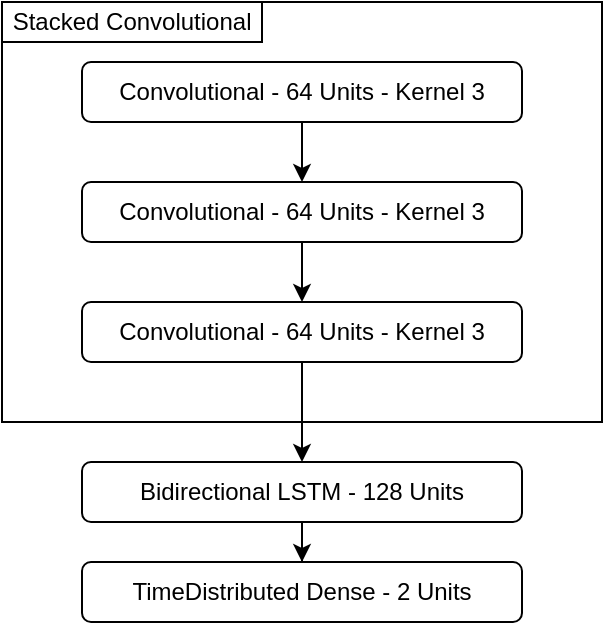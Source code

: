 <mxfile version="26.2.12">
  <diagram name="Page-1" id="kUwsgT4D4Ydp8z3u_dGg">
    <mxGraphModel dx="915" dy="503" grid="1" gridSize="10" guides="1" tooltips="1" connect="1" arrows="1" fold="1" page="1" pageScale="1" pageWidth="850" pageHeight="500" math="0" shadow="0">
      <root>
        <mxCell id="0" />
        <mxCell id="1" parent="0" />
        <mxCell id="1_qjmZdMQNeF-Iupqh0r-7" value="" style="rounded=0;whiteSpace=wrap;html=1;" vertex="1" parent="1">
          <mxGeometry x="230" y="80" width="300" height="210" as="geometry" />
        </mxCell>
        <mxCell id="1_qjmZdMQNeF-Iupqh0r-4" style="edgeStyle=orthogonalEdgeStyle;rounded=0;orthogonalLoop=1;jettySize=auto;html=1;exitX=0.5;exitY=1;exitDx=0;exitDy=0;entryX=0.5;entryY=0;entryDx=0;entryDy=0;" edge="1" parent="1" source="1_qjmZdMQNeF-Iupqh0r-2" target="1_qjmZdMQNeF-Iupqh0r-3">
          <mxGeometry relative="1" as="geometry" />
        </mxCell>
        <mxCell id="1_qjmZdMQNeF-Iupqh0r-2" value="Convolutional - 64 Units - Kernel 3" style="rounded=1;whiteSpace=wrap;html=1;" vertex="1" parent="1">
          <mxGeometry x="270" y="110" width="220" height="30" as="geometry" />
        </mxCell>
        <mxCell id="1_qjmZdMQNeF-Iupqh0r-6" style="edgeStyle=orthogonalEdgeStyle;rounded=0;orthogonalLoop=1;jettySize=auto;html=1;" edge="1" parent="1" source="1_qjmZdMQNeF-Iupqh0r-3" target="1_qjmZdMQNeF-Iupqh0r-5">
          <mxGeometry relative="1" as="geometry" />
        </mxCell>
        <mxCell id="1_qjmZdMQNeF-Iupqh0r-3" value="Convolutional - 64 Units - Kernel 3" style="rounded=1;whiteSpace=wrap;html=1;" vertex="1" parent="1">
          <mxGeometry x="270" y="170" width="220" height="30" as="geometry" />
        </mxCell>
        <mxCell id="1_qjmZdMQNeF-Iupqh0r-11" style="edgeStyle=orthogonalEdgeStyle;rounded=0;orthogonalLoop=1;jettySize=auto;html=1;entryX=0.5;entryY=0;entryDx=0;entryDy=0;" edge="1" parent="1" source="1_qjmZdMQNeF-Iupqh0r-5" target="1_qjmZdMQNeF-Iupqh0r-10">
          <mxGeometry relative="1" as="geometry" />
        </mxCell>
        <mxCell id="1_qjmZdMQNeF-Iupqh0r-5" value="Convolutional - 64 Units - Kernel 3" style="rounded=1;whiteSpace=wrap;html=1;" vertex="1" parent="1">
          <mxGeometry x="270" y="230" width="220" height="30" as="geometry" />
        </mxCell>
        <mxCell id="1_qjmZdMQNeF-Iupqh0r-8" value="&amp;nbsp;Stacked Convolutional" style="rounded=0;whiteSpace=wrap;html=1;align=left;" vertex="1" parent="1">
          <mxGeometry x="230" y="80" width="130" height="20" as="geometry" />
        </mxCell>
        <mxCell id="1_qjmZdMQNeF-Iupqh0r-15" style="edgeStyle=orthogonalEdgeStyle;rounded=0;orthogonalLoop=1;jettySize=auto;html=1;" edge="1" parent="1" source="1_qjmZdMQNeF-Iupqh0r-10" target="1_qjmZdMQNeF-Iupqh0r-14">
          <mxGeometry relative="1" as="geometry" />
        </mxCell>
        <mxCell id="1_qjmZdMQNeF-Iupqh0r-10" value="Bidirectional LSTM - 128 Units" style="rounded=1;whiteSpace=wrap;html=1;" vertex="1" parent="1">
          <mxGeometry x="270" y="310" width="220" height="30" as="geometry" />
        </mxCell>
        <mxCell id="1_qjmZdMQNeF-Iupqh0r-14" value="TimeDistributed Dense - 2 Units" style="rounded=1;whiteSpace=wrap;html=1;" vertex="1" parent="1">
          <mxGeometry x="270" y="360" width="220" height="30" as="geometry" />
        </mxCell>
      </root>
    </mxGraphModel>
  </diagram>
</mxfile>
